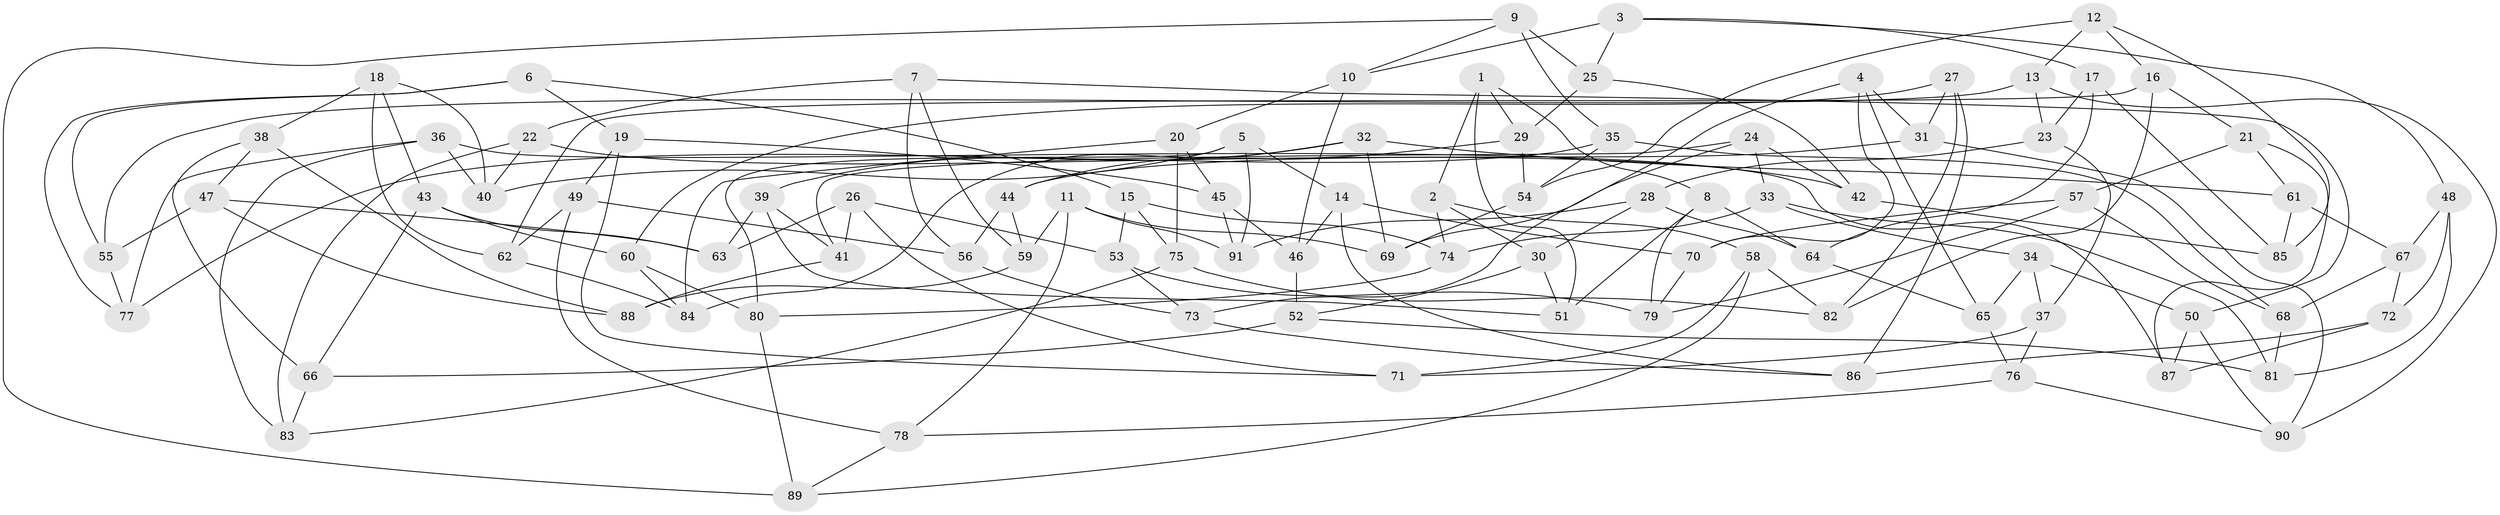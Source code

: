 // coarse degree distribution, {12: 0.037037037037037035, 15: 0.037037037037037035, 4: 0.14814814814814814, 10: 0.037037037037037035, 8: 0.14814814814814814, 3: 0.07407407407407407, 11: 0.037037037037037035, 7: 0.1111111111111111, 6: 0.1111111111111111, 9: 0.07407407407407407, 5: 0.18518518518518517}
// Generated by graph-tools (version 1.1) at 2025/20/03/04/25 18:20:38]
// undirected, 91 vertices, 182 edges
graph export_dot {
graph [start="1"]
  node [color=gray90,style=filled];
  1;
  2;
  3;
  4;
  5;
  6;
  7;
  8;
  9;
  10;
  11;
  12;
  13;
  14;
  15;
  16;
  17;
  18;
  19;
  20;
  21;
  22;
  23;
  24;
  25;
  26;
  27;
  28;
  29;
  30;
  31;
  32;
  33;
  34;
  35;
  36;
  37;
  38;
  39;
  40;
  41;
  42;
  43;
  44;
  45;
  46;
  47;
  48;
  49;
  50;
  51;
  52;
  53;
  54;
  55;
  56;
  57;
  58;
  59;
  60;
  61;
  62;
  63;
  64;
  65;
  66;
  67;
  68;
  69;
  70;
  71;
  72;
  73;
  74;
  75;
  76;
  77;
  78;
  79;
  80;
  81;
  82;
  83;
  84;
  85;
  86;
  87;
  88;
  89;
  90;
  91;
  1 -- 51;
  1 -- 29;
  1 -- 2;
  1 -- 8;
  2 -- 30;
  2 -- 58;
  2 -- 74;
  3 -- 10;
  3 -- 25;
  3 -- 48;
  3 -- 17;
  4 -- 70;
  4 -- 73;
  4 -- 31;
  4 -- 65;
  5 -- 80;
  5 -- 40;
  5 -- 91;
  5 -- 14;
  6 -- 19;
  6 -- 55;
  6 -- 15;
  6 -- 77;
  7 -- 56;
  7 -- 22;
  7 -- 50;
  7 -- 59;
  8 -- 79;
  8 -- 64;
  8 -- 51;
  9 -- 89;
  9 -- 25;
  9 -- 35;
  9 -- 10;
  10 -- 20;
  10 -- 46;
  11 -- 78;
  11 -- 59;
  11 -- 91;
  11 -- 69;
  12 -- 54;
  12 -- 16;
  12 -- 13;
  12 -- 85;
  13 -- 23;
  13 -- 90;
  13 -- 55;
  14 -- 46;
  14 -- 86;
  14 -- 70;
  15 -- 74;
  15 -- 53;
  15 -- 75;
  16 -- 82;
  16 -- 21;
  16 -- 62;
  17 -- 85;
  17 -- 23;
  17 -- 64;
  18 -- 40;
  18 -- 43;
  18 -- 38;
  18 -- 62;
  19 -- 45;
  19 -- 71;
  19 -- 49;
  20 -- 45;
  20 -- 75;
  20 -- 84;
  21 -- 61;
  21 -- 87;
  21 -- 57;
  22 -- 83;
  22 -- 40;
  22 -- 42;
  23 -- 37;
  23 -- 28;
  24 -- 42;
  24 -- 33;
  24 -- 69;
  24 -- 41;
  25 -- 42;
  25 -- 29;
  26 -- 63;
  26 -- 71;
  26 -- 53;
  26 -- 41;
  27 -- 82;
  27 -- 86;
  27 -- 60;
  27 -- 31;
  28 -- 30;
  28 -- 91;
  28 -- 64;
  29 -- 44;
  29 -- 54;
  30 -- 51;
  30 -- 52;
  31 -- 44;
  31 -- 90;
  32 -- 69;
  32 -- 39;
  32 -- 84;
  32 -- 61;
  33 -- 34;
  33 -- 81;
  33 -- 74;
  34 -- 50;
  34 -- 37;
  34 -- 65;
  35 -- 54;
  35 -- 68;
  35 -- 77;
  36 -- 77;
  36 -- 87;
  36 -- 83;
  36 -- 40;
  37 -- 76;
  37 -- 71;
  38 -- 88;
  38 -- 47;
  38 -- 66;
  39 -- 41;
  39 -- 51;
  39 -- 63;
  41 -- 88;
  42 -- 85;
  43 -- 60;
  43 -- 66;
  43 -- 63;
  44 -- 59;
  44 -- 56;
  45 -- 91;
  45 -- 46;
  46 -- 52;
  47 -- 55;
  47 -- 63;
  47 -- 88;
  48 -- 81;
  48 -- 72;
  48 -- 67;
  49 -- 78;
  49 -- 56;
  49 -- 62;
  50 -- 90;
  50 -- 87;
  52 -- 66;
  52 -- 81;
  53 -- 73;
  53 -- 79;
  54 -- 69;
  55 -- 77;
  56 -- 73;
  57 -- 68;
  57 -- 79;
  57 -- 70;
  58 -- 71;
  58 -- 89;
  58 -- 82;
  59 -- 88;
  60 -- 84;
  60 -- 80;
  61 -- 85;
  61 -- 67;
  62 -- 84;
  64 -- 65;
  65 -- 76;
  66 -- 83;
  67 -- 68;
  67 -- 72;
  68 -- 81;
  70 -- 79;
  72 -- 87;
  72 -- 86;
  73 -- 86;
  74 -- 80;
  75 -- 82;
  75 -- 83;
  76 -- 78;
  76 -- 90;
  78 -- 89;
  80 -- 89;
}
